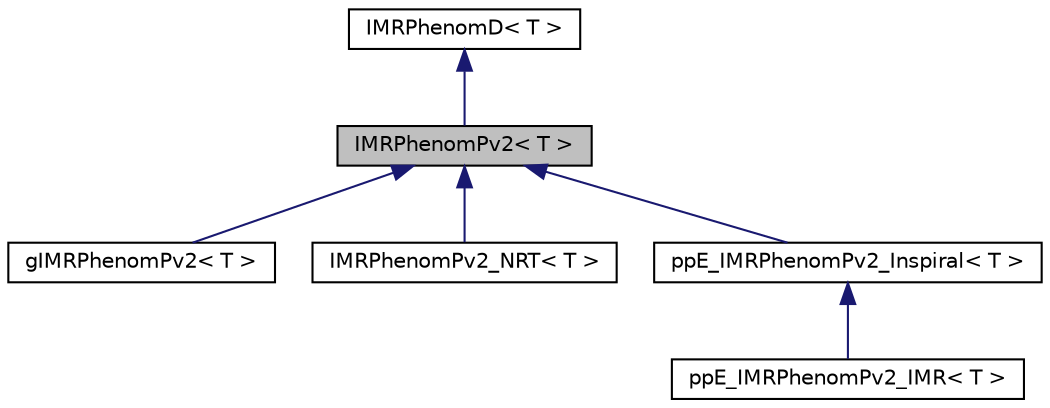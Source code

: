 digraph "IMRPhenomPv2&lt; T &gt;"
{
  edge [fontname="Helvetica",fontsize="10",labelfontname="Helvetica",labelfontsize="10"];
  node [fontname="Helvetica",fontsize="10",shape=record];
  Node0 [label="IMRPhenomPv2\< T \>",height=0.2,width=0.4,color="black", fillcolor="grey75", style="filled", fontcolor="black"];
  Node1 -> Node0 [dir="back",color="midnightblue",fontsize="10",style="solid",fontname="Helvetica"];
  Node1 [label="IMRPhenomD\< T \>",height=0.2,width=0.4,color="black", fillcolor="white", style="filled",URL="$d2/d3d/classIMRPhenomD.html"];
  Node0 -> Node2 [dir="back",color="midnightblue",fontsize="10",style="solid",fontname="Helvetica"];
  Node2 [label="gIMRPhenomPv2\< T \>",height=0.2,width=0.4,color="black", fillcolor="white", style="filled",URL="$d9/df1/classgIMRPhenomPv2.html"];
  Node0 -> Node3 [dir="back",color="midnightblue",fontsize="10",style="solid",fontname="Helvetica"];
  Node3 [label="IMRPhenomPv2_NRT\< T \>",height=0.2,width=0.4,color="black", fillcolor="white", style="filled",URL="$dd/dea/classIMRPhenomPv2__NRT.html"];
  Node0 -> Node4 [dir="back",color="midnightblue",fontsize="10",style="solid",fontname="Helvetica"];
  Node4 [label="ppE_IMRPhenomPv2_Inspiral\< T \>",height=0.2,width=0.4,color="black", fillcolor="white", style="filled",URL="$d1/df8/classppE__IMRPhenomPv2__Inspiral.html"];
  Node4 -> Node5 [dir="back",color="midnightblue",fontsize="10",style="solid",fontname="Helvetica"];
  Node5 [label="ppE_IMRPhenomPv2_IMR\< T \>",height=0.2,width=0.4,color="black", fillcolor="white", style="filled",URL="$da/dbc/classppE__IMRPhenomPv2__IMR.html"];
}
